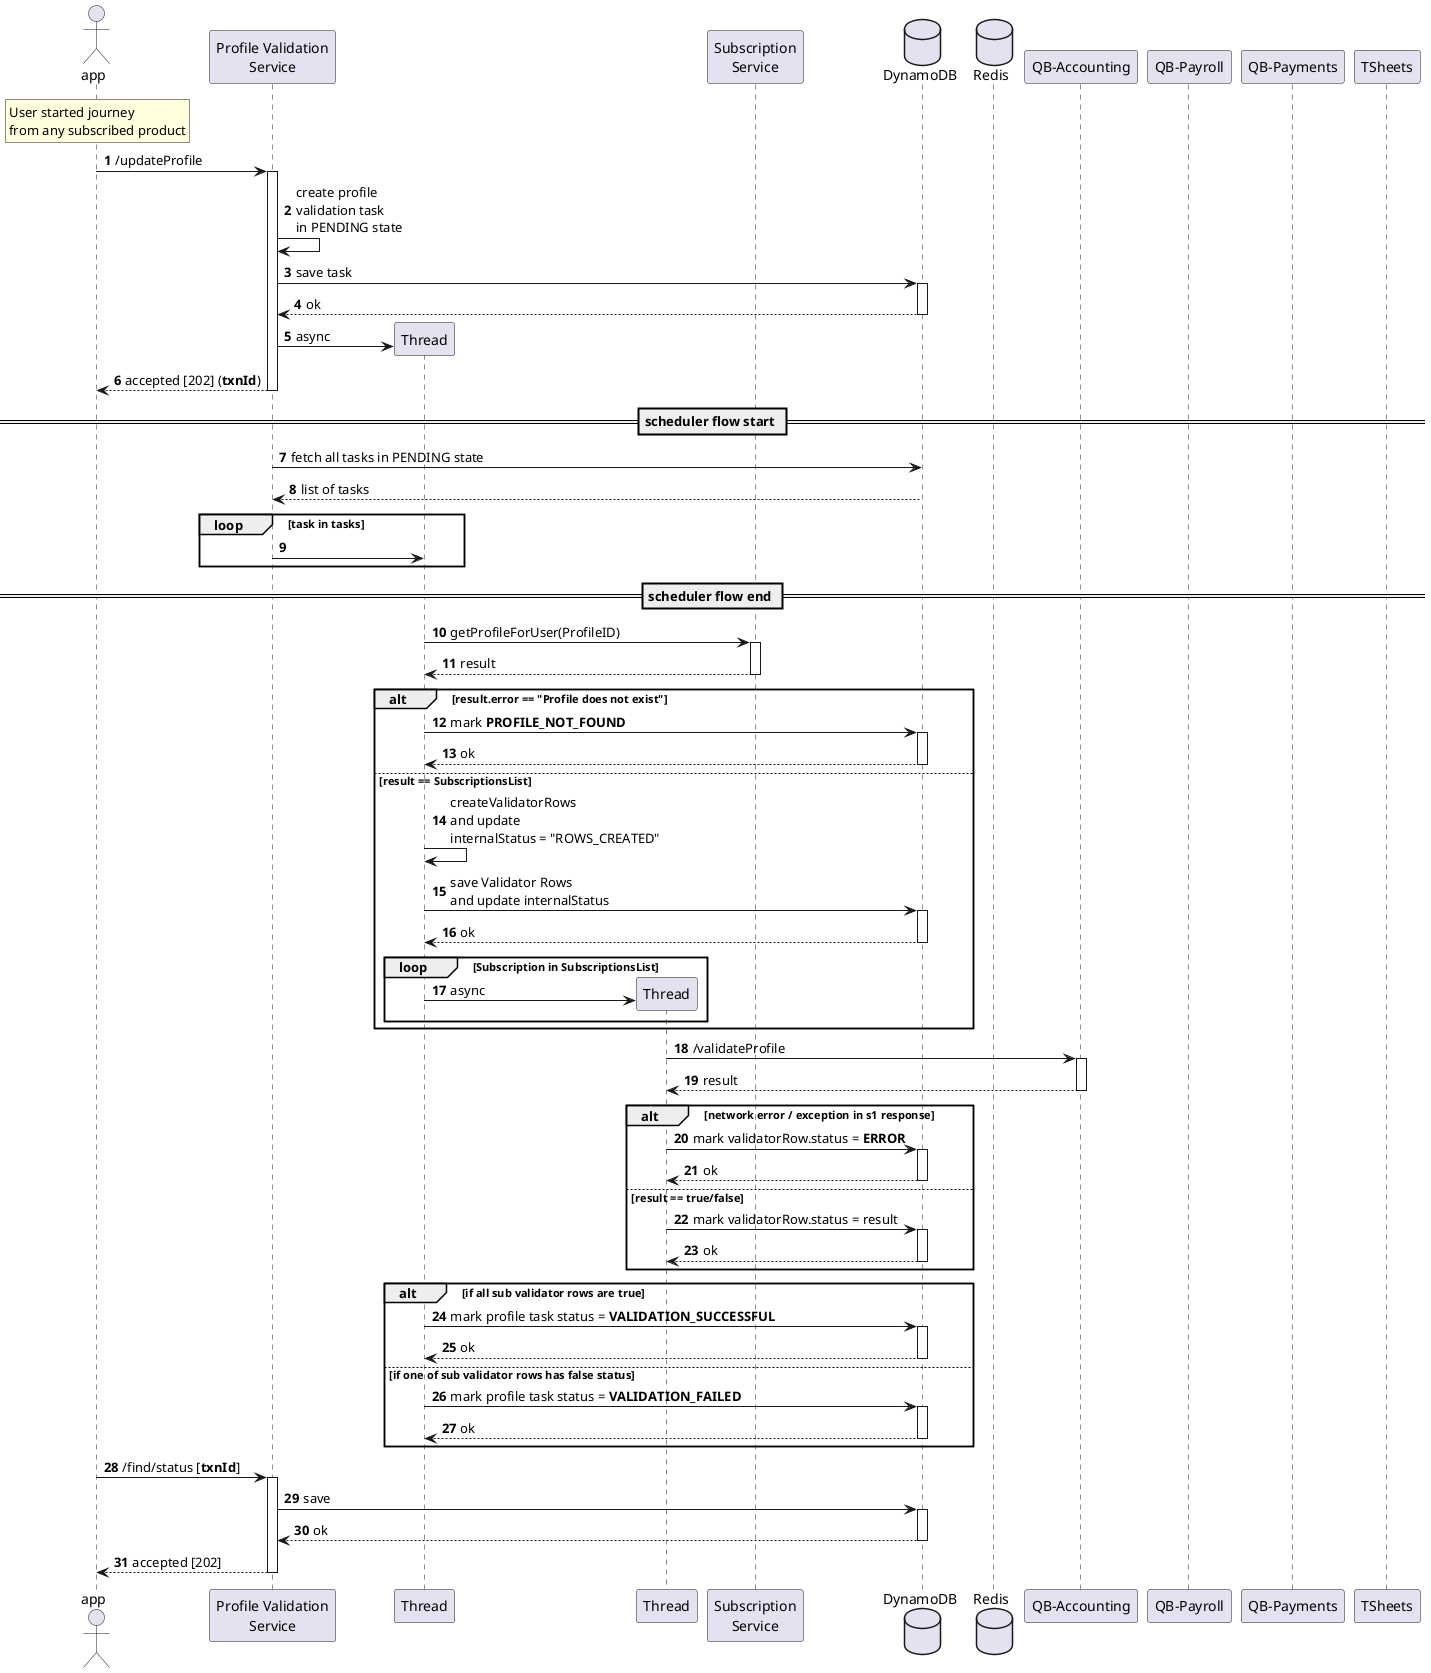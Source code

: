 @startuml
autonumber

actor app order 0

participant "Profile Validation\nService" as pvs order 10
participant Thread as t order 20
participant Thread as t1 order 21
participant "Subscription\nService" as ss order 25
database DynamoDB as db order 30
database Redis as redis order 35
participant "QB-Accounting" as s1 order 40
participant "QB-Payroll" as s2 order 50
participant "QB-Payments" as s3 order 60
participant "TSheets" as s4 order 70

rnote over app
    User started journey
    from any subscribed product
end note

app -> pvs ++ : /updateProfile
    pvs -> pvs : create profile\nvalidation task\nin PENDING state
    pvs -> db ++ : save task
    return ok
    pvs -> t **: async
return accepted [202] (**txnId**)


== scheduler flow start ==
pvs -> db : fetch all tasks in PENDING state
return list of tasks
loop task in tasks
    pvs -> t :
end
== scheduler flow end ==


t -> ss ++ : getProfileForUser(ProfileID)
return result
alt result.error == "Profile does not exist"
    t -> db ++ : mark **PROFILE_NOT_FOUND**
    return ok
else result == SubscriptionsList
    t -> t : createValidatorRows\nand update\ninternalStatus = "ROWS_CREATED"
    t -> db ++ : save Validator Rows\nand update internalStatus
    return ok
    loop Subscription in SubscriptionsList
        t -> t1 **: async
    end
end

t1 -> s1 ++ : /validateProfile
return result
alt network error / exception in s1 response
    t1 -> db ++ : mark validatorRow.status = **ERROR**
    return ok
else result == true/false
    t1 -> db ++ : mark validatorRow.status = result
    return ok
end

alt if all sub validator rows are true
    t -> db ++ : mark profile task status = **VALIDATION_SUCCESSFUL**
    return ok
else if one of sub validator rows has false status
    t -> db ++ : mark profile task status = **VALIDATION_FAILED**
    return ok
end


app -> pvs ++ : /find/status [**txnId**]
    pvs -> db ++ : save
    return ok
return accepted [202]


@enduml